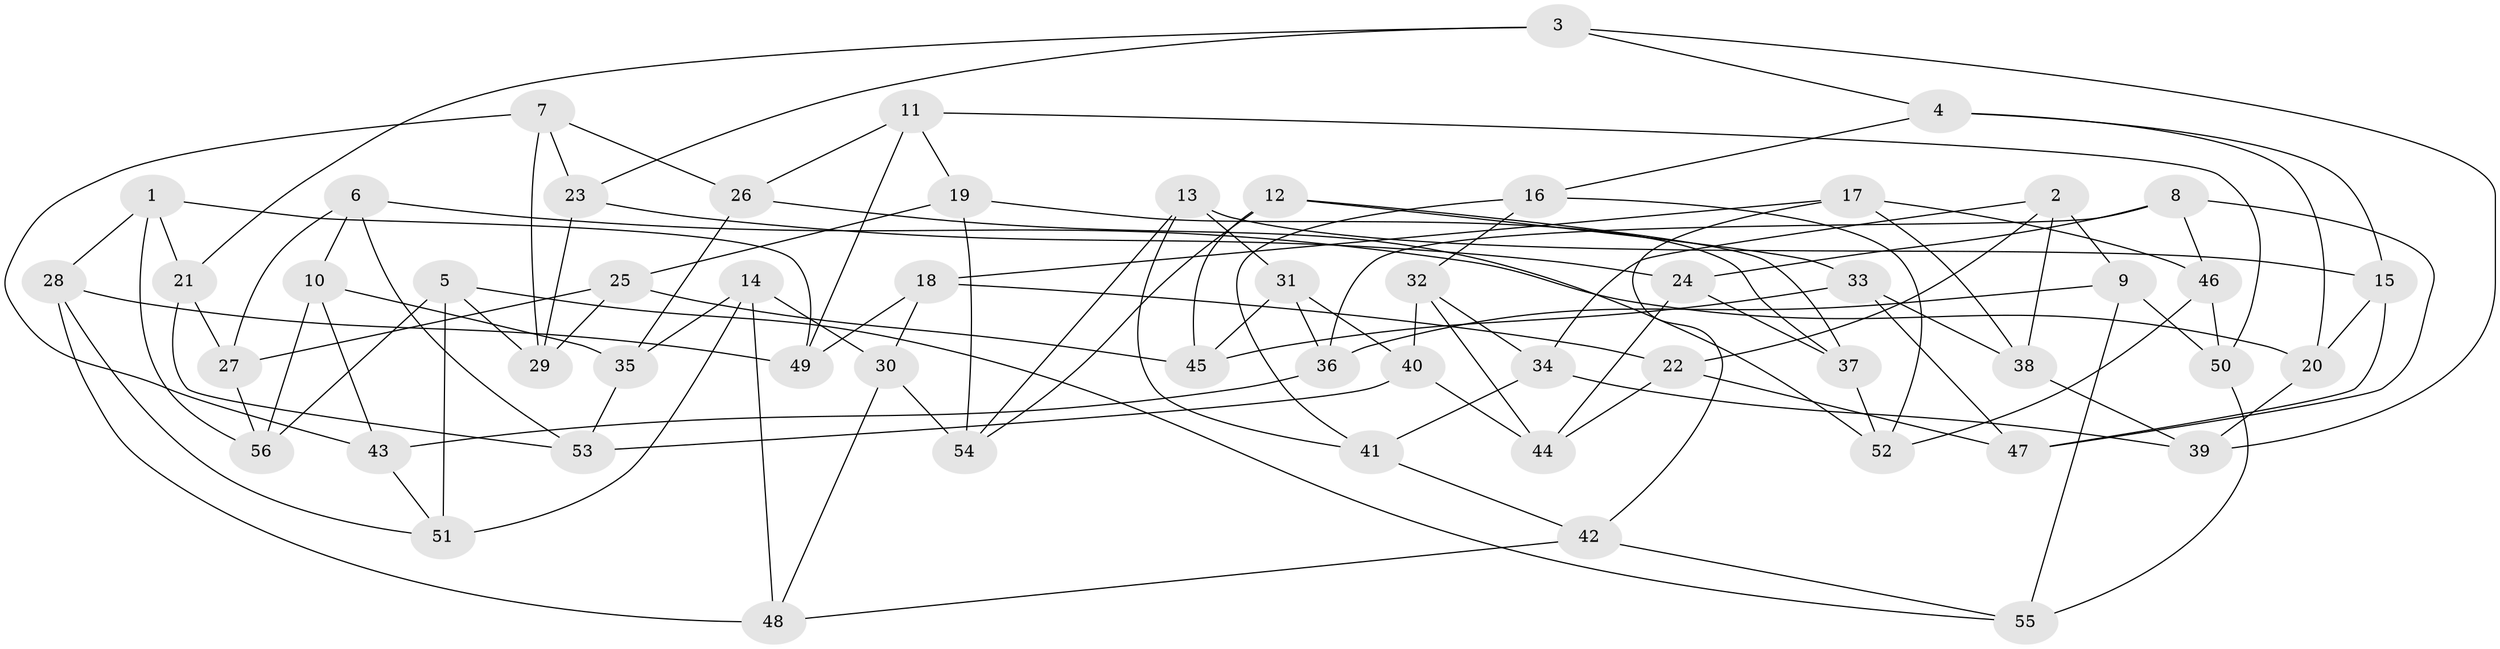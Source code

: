 // Generated by graph-tools (version 1.1) at 2025/27/03/09/25 03:27:01]
// undirected, 56 vertices, 112 edges
graph export_dot {
graph [start="1"]
  node [color=gray90,style=filled];
  1;
  2;
  3;
  4;
  5;
  6;
  7;
  8;
  9;
  10;
  11;
  12;
  13;
  14;
  15;
  16;
  17;
  18;
  19;
  20;
  21;
  22;
  23;
  24;
  25;
  26;
  27;
  28;
  29;
  30;
  31;
  32;
  33;
  34;
  35;
  36;
  37;
  38;
  39;
  40;
  41;
  42;
  43;
  44;
  45;
  46;
  47;
  48;
  49;
  50;
  51;
  52;
  53;
  54;
  55;
  56;
  1 -- 49;
  1 -- 21;
  1 -- 28;
  1 -- 56;
  2 -- 38;
  2 -- 34;
  2 -- 9;
  2 -- 22;
  3 -- 23;
  3 -- 4;
  3 -- 39;
  3 -- 21;
  4 -- 16;
  4 -- 15;
  4 -- 20;
  5 -- 51;
  5 -- 55;
  5 -- 56;
  5 -- 29;
  6 -- 27;
  6 -- 53;
  6 -- 20;
  6 -- 10;
  7 -- 23;
  7 -- 26;
  7 -- 43;
  7 -- 29;
  8 -- 46;
  8 -- 36;
  8 -- 24;
  8 -- 47;
  9 -- 55;
  9 -- 50;
  9 -- 36;
  10 -- 56;
  10 -- 43;
  10 -- 35;
  11 -- 50;
  11 -- 19;
  11 -- 49;
  11 -- 26;
  12 -- 37;
  12 -- 33;
  12 -- 54;
  12 -- 45;
  13 -- 54;
  13 -- 31;
  13 -- 15;
  13 -- 41;
  14 -- 51;
  14 -- 35;
  14 -- 30;
  14 -- 48;
  15 -- 47;
  15 -- 20;
  16 -- 32;
  16 -- 41;
  16 -- 52;
  17 -- 42;
  17 -- 38;
  17 -- 46;
  17 -- 18;
  18 -- 49;
  18 -- 22;
  18 -- 30;
  19 -- 54;
  19 -- 37;
  19 -- 25;
  20 -- 39;
  21 -- 27;
  21 -- 53;
  22 -- 47;
  22 -- 44;
  23 -- 29;
  23 -- 24;
  24 -- 37;
  24 -- 44;
  25 -- 45;
  25 -- 29;
  25 -- 27;
  26 -- 35;
  26 -- 52;
  27 -- 56;
  28 -- 48;
  28 -- 51;
  28 -- 49;
  30 -- 48;
  30 -- 54;
  31 -- 45;
  31 -- 40;
  31 -- 36;
  32 -- 44;
  32 -- 34;
  32 -- 40;
  33 -- 45;
  33 -- 38;
  33 -- 47;
  34 -- 39;
  34 -- 41;
  35 -- 53;
  36 -- 43;
  37 -- 52;
  38 -- 39;
  40 -- 53;
  40 -- 44;
  41 -- 42;
  42 -- 55;
  42 -- 48;
  43 -- 51;
  46 -- 50;
  46 -- 52;
  50 -- 55;
}
